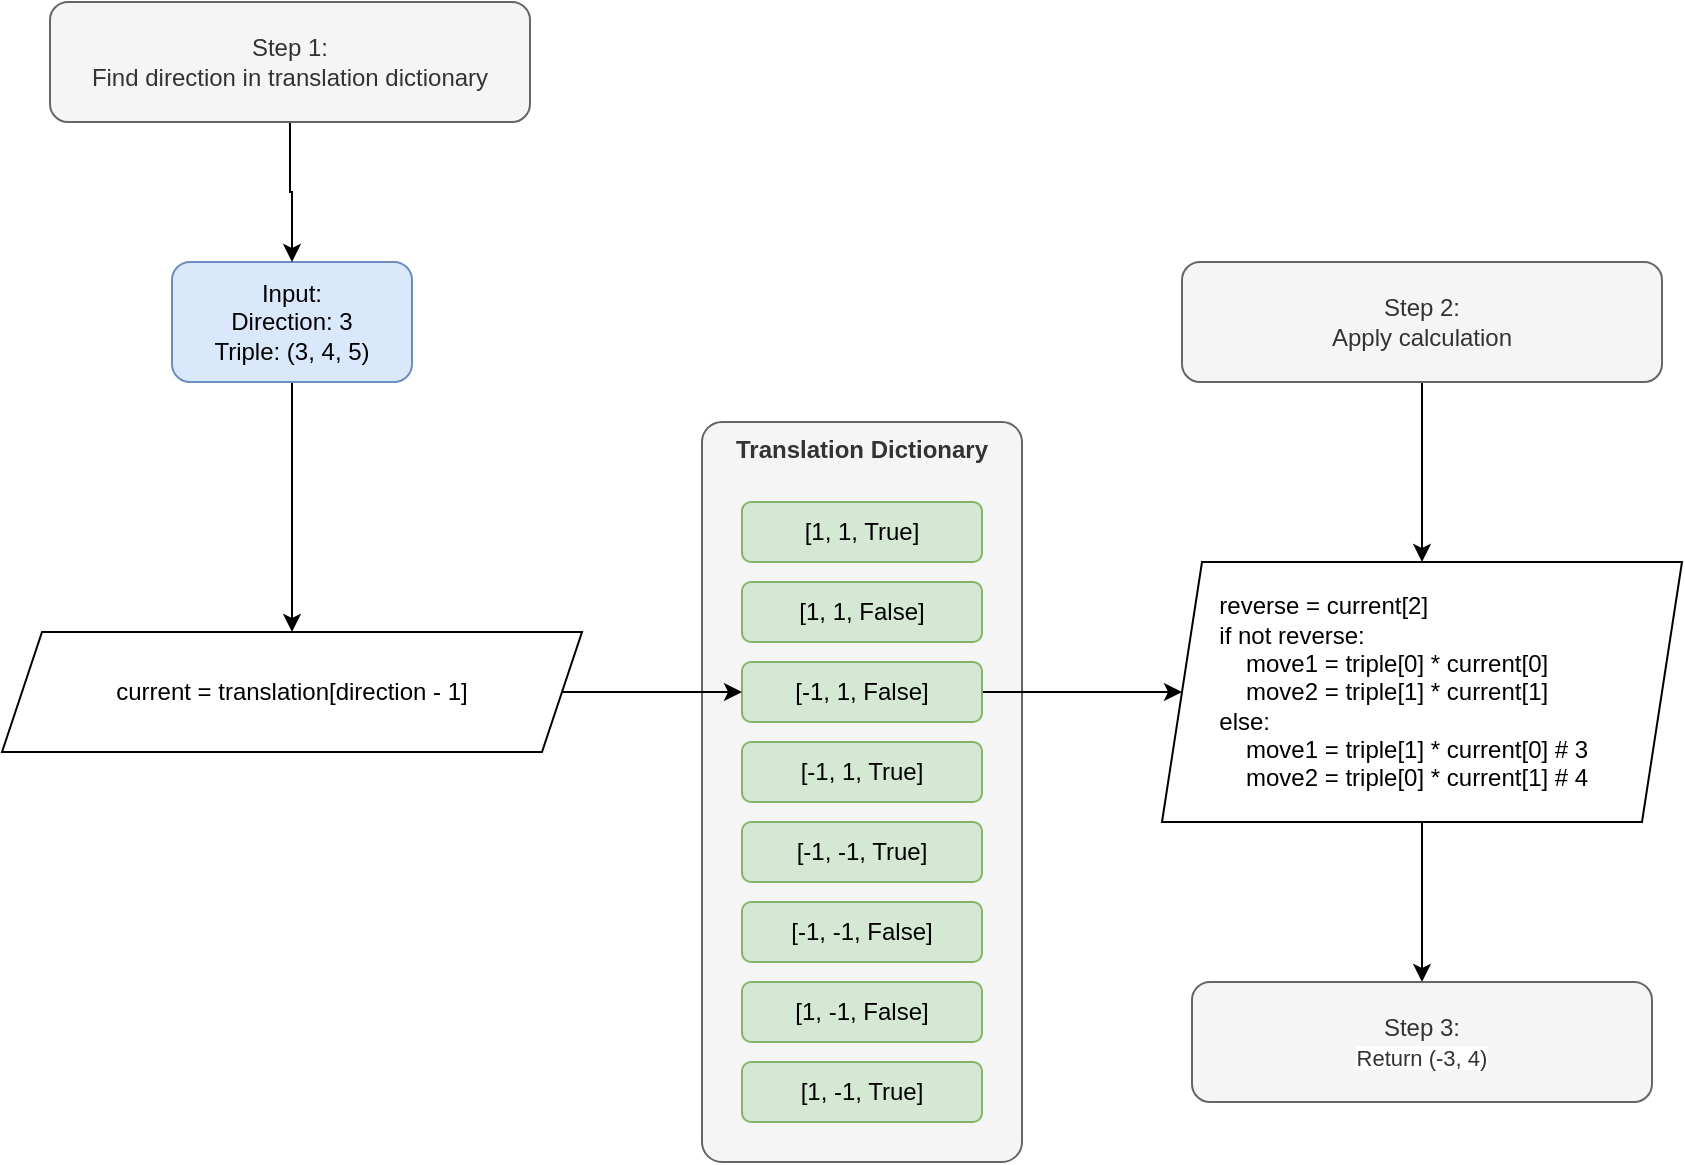 <mxfile version="24.3.0" type="device">
  <diagram name="Page-1" id="81rwZy2qw1NncvbwFNQ8">
    <mxGraphModel dx="2510" dy="976" grid="1" gridSize="10" guides="1" tooltips="1" connect="1" arrows="1" fold="1" page="1" pageScale="1" pageWidth="827" pageHeight="1169" math="0" shadow="0">
      <root>
        <mxCell id="0" />
        <mxCell id="1" parent="0" />
        <mxCell id="V2TJqfuc49L508lr4aZ0-16" value="&lt;b&gt;Translation Dictionary&lt;/b&gt;" style="rounded=1;whiteSpace=wrap;html=1;absoluteArcSize=1;fillColor=#f5f5f5;fontColor=#333333;strokeColor=#666666;verticalAlign=top;" vertex="1" parent="1">
          <mxGeometry x="110" y="240" width="160" height="370" as="geometry" />
        </mxCell>
        <mxCell id="V2TJqfuc49L508lr4aZ0-21" style="edgeStyle=orthogonalEdgeStyle;rounded=0;orthogonalLoop=1;jettySize=auto;html=1;" edge="1" parent="1" source="V2TJqfuc49L508lr4aZ0-2" target="V2TJqfuc49L508lr4aZ0-18">
          <mxGeometry relative="1" as="geometry" />
        </mxCell>
        <mxCell id="V2TJqfuc49L508lr4aZ0-2" value="Input:&lt;div&gt;Direction: 3&lt;br&gt;Triple: (3, 4, 5)&lt;/div&gt;" style="rounded=1;whiteSpace=wrap;html=1;fillColor=#dae8fc;strokeColor=#6c8ebf;" vertex="1" parent="1">
          <mxGeometry x="-155" y="160" width="120" height="60" as="geometry" />
        </mxCell>
        <mxCell id="V2TJqfuc49L508lr4aZ0-3" value="[1, 1, True]" style="rounded=1;whiteSpace=wrap;html=1;fillColor=#d5e8d4;strokeColor=#82b366;" vertex="1" parent="1">
          <mxGeometry x="130" y="280" width="120" height="30" as="geometry" />
        </mxCell>
        <mxCell id="V2TJqfuc49L508lr4aZ0-9" value="[1, 1, False]" style="rounded=1;whiteSpace=wrap;html=1;fillColor=#d5e8d4;strokeColor=#82b366;" vertex="1" parent="1">
          <mxGeometry x="130" y="320" width="120" height="30" as="geometry" />
        </mxCell>
        <mxCell id="V2TJqfuc49L508lr4aZ0-27" style="edgeStyle=orthogonalEdgeStyle;rounded=0;orthogonalLoop=1;jettySize=auto;html=1;" edge="1" parent="1" source="V2TJqfuc49L508lr4aZ0-10" target="V2TJqfuc49L508lr4aZ0-25">
          <mxGeometry relative="1" as="geometry" />
        </mxCell>
        <mxCell id="V2TJqfuc49L508lr4aZ0-10" value="[-1, 1, False]" style="rounded=1;whiteSpace=wrap;html=1;fillColor=#d5e8d4;strokeColor=#82b366;" vertex="1" parent="1">
          <mxGeometry x="130" y="360" width="120" height="30" as="geometry" />
        </mxCell>
        <mxCell id="V2TJqfuc49L508lr4aZ0-11" value="[-1, 1, True]" style="rounded=1;whiteSpace=wrap;html=1;fillColor=#d5e8d4;strokeColor=#82b366;" vertex="1" parent="1">
          <mxGeometry x="130" y="400" width="120" height="30" as="geometry" />
        </mxCell>
        <mxCell id="V2TJqfuc49L508lr4aZ0-12" value="[-1, -1, True]" style="rounded=1;whiteSpace=wrap;html=1;fillColor=#d5e8d4;strokeColor=#82b366;" vertex="1" parent="1">
          <mxGeometry x="130" y="440" width="120" height="30" as="geometry" />
        </mxCell>
        <mxCell id="V2TJqfuc49L508lr4aZ0-13" value="[-1, -1, False]" style="rounded=1;whiteSpace=wrap;html=1;fillColor=#d5e8d4;strokeColor=#82b366;" vertex="1" parent="1">
          <mxGeometry x="130" y="480" width="120" height="30" as="geometry" />
        </mxCell>
        <mxCell id="V2TJqfuc49L508lr4aZ0-14" value="[1, -1, False]" style="rounded=1;whiteSpace=wrap;html=1;fillColor=#d5e8d4;strokeColor=#82b366;" vertex="1" parent="1">
          <mxGeometry x="130" y="520" width="120" height="30" as="geometry" />
        </mxCell>
        <mxCell id="V2TJqfuc49L508lr4aZ0-15" value="[1, -1, True]" style="rounded=1;whiteSpace=wrap;html=1;fillColor=#d5e8d4;strokeColor=#82b366;" vertex="1" parent="1">
          <mxGeometry x="130" y="560" width="120" height="30" as="geometry" />
        </mxCell>
        <mxCell id="V2TJqfuc49L508lr4aZ0-23" style="edgeStyle=orthogonalEdgeStyle;rounded=0;orthogonalLoop=1;jettySize=auto;html=1;entryX=0;entryY=0.5;entryDx=0;entryDy=0;" edge="1" parent="1" source="V2TJqfuc49L508lr4aZ0-18" target="V2TJqfuc49L508lr4aZ0-10">
          <mxGeometry relative="1" as="geometry" />
        </mxCell>
        <mxCell id="V2TJqfuc49L508lr4aZ0-18" value="current = translation[direction - 1]" style="shape=parallelogram;perimeter=parallelogramPerimeter;whiteSpace=wrap;html=1;fixedSize=1;" vertex="1" parent="1">
          <mxGeometry x="-240" y="345" width="290" height="60" as="geometry" />
        </mxCell>
        <mxCell id="V2TJqfuc49L508lr4aZ0-20" style="edgeStyle=orthogonalEdgeStyle;rounded=0;orthogonalLoop=1;jettySize=auto;html=1;" edge="1" parent="1" source="V2TJqfuc49L508lr4aZ0-19" target="V2TJqfuc49L508lr4aZ0-2">
          <mxGeometry relative="1" as="geometry" />
        </mxCell>
        <mxCell id="V2TJqfuc49L508lr4aZ0-19" value="&lt;span style=&quot;text-wrap: nowrap;&quot;&gt;Step 1:&lt;/span&gt;&lt;div style=&quot;text-wrap: nowrap;&quot;&gt;Find direction in translation dictionary&lt;/div&gt;" style="rounded=1;whiteSpace=wrap;html=1;fillColor=#f5f5f5;fontColor=#333333;strokeColor=#666666;" vertex="1" parent="1">
          <mxGeometry x="-216" y="30" width="240" height="60" as="geometry" />
        </mxCell>
        <mxCell id="V2TJqfuc49L508lr4aZ0-28" style="edgeStyle=orthogonalEdgeStyle;rounded=0;orthogonalLoop=1;jettySize=auto;html=1;" edge="1" parent="1" source="V2TJqfuc49L508lr4aZ0-24" target="V2TJqfuc49L508lr4aZ0-25">
          <mxGeometry relative="1" as="geometry" />
        </mxCell>
        <mxCell id="V2TJqfuc49L508lr4aZ0-24" value="&lt;span style=&quot;text-wrap: nowrap;&quot;&gt;Step 2:&lt;/span&gt;&lt;div style=&quot;text-wrap: nowrap;&quot;&gt;Apply calculation&lt;/div&gt;" style="rounded=1;whiteSpace=wrap;html=1;fillColor=#f5f5f5;fontColor=#333333;strokeColor=#666666;" vertex="1" parent="1">
          <mxGeometry x="350" y="160" width="240" height="60" as="geometry" />
        </mxCell>
        <mxCell id="V2TJqfuc49L508lr4aZ0-31" style="edgeStyle=orthogonalEdgeStyle;rounded=0;orthogonalLoop=1;jettySize=auto;html=1;" edge="1" parent="1" source="V2TJqfuc49L508lr4aZ0-25" target="V2TJqfuc49L508lr4aZ0-29">
          <mxGeometry relative="1" as="geometry" />
        </mxCell>
        <mxCell id="V2TJqfuc49L508lr4aZ0-25" value="&lt;div&gt;&amp;nbsp; &amp;nbsp; &amp;nbsp; &amp;nbsp; reverse = current[2]&lt;/div&gt;&lt;div&gt;&amp;nbsp; &amp;nbsp; &amp;nbsp; &amp;nbsp; if not reverse:&lt;/div&gt;&lt;div&gt;&amp;nbsp; &amp;nbsp; &amp;nbsp; &amp;nbsp; &amp;nbsp; &amp;nbsp; move1 = triple[0] * current[0]&lt;/div&gt;&lt;div&gt;&amp;nbsp; &amp;nbsp; &amp;nbsp; &amp;nbsp; &amp;nbsp; &amp;nbsp; move2 = triple[1] * current[1]&lt;/div&gt;&lt;div&gt;&amp;nbsp; &amp;nbsp; &amp;nbsp; &amp;nbsp; else:&lt;/div&gt;&lt;div&gt;&amp;nbsp; &amp;nbsp; &amp;nbsp; &amp;nbsp; &amp;nbsp; &amp;nbsp; move1 = triple[1] * current[0] # 3&lt;/div&gt;&lt;div&gt;&amp;nbsp; &amp;nbsp; &amp;nbsp; &amp;nbsp; &amp;nbsp; &amp;nbsp; move2 = triple[0] * current[1] # 4&lt;/div&gt;" style="shape=parallelogram;perimeter=parallelogramPerimeter;whiteSpace=wrap;html=1;fixedSize=1;align=left;" vertex="1" parent="1">
          <mxGeometry x="340" y="310" width="260" height="130" as="geometry" />
        </mxCell>
        <mxCell id="V2TJqfuc49L508lr4aZ0-29" value="Step 3:&lt;div&gt;&lt;span style=&quot;font-size: 11px; text-wrap: nowrap; background-color: rgb(255, 255, 255);&quot;&gt;Return (-3, 4)&lt;/span&gt;&lt;/div&gt;" style="rounded=1;whiteSpace=wrap;html=1;fillColor=#f5f5f5;fontColor=#333333;strokeColor=#666666;" vertex="1" parent="1">
          <mxGeometry x="355" y="520" width="230" height="60" as="geometry" />
        </mxCell>
      </root>
    </mxGraphModel>
  </diagram>
</mxfile>
